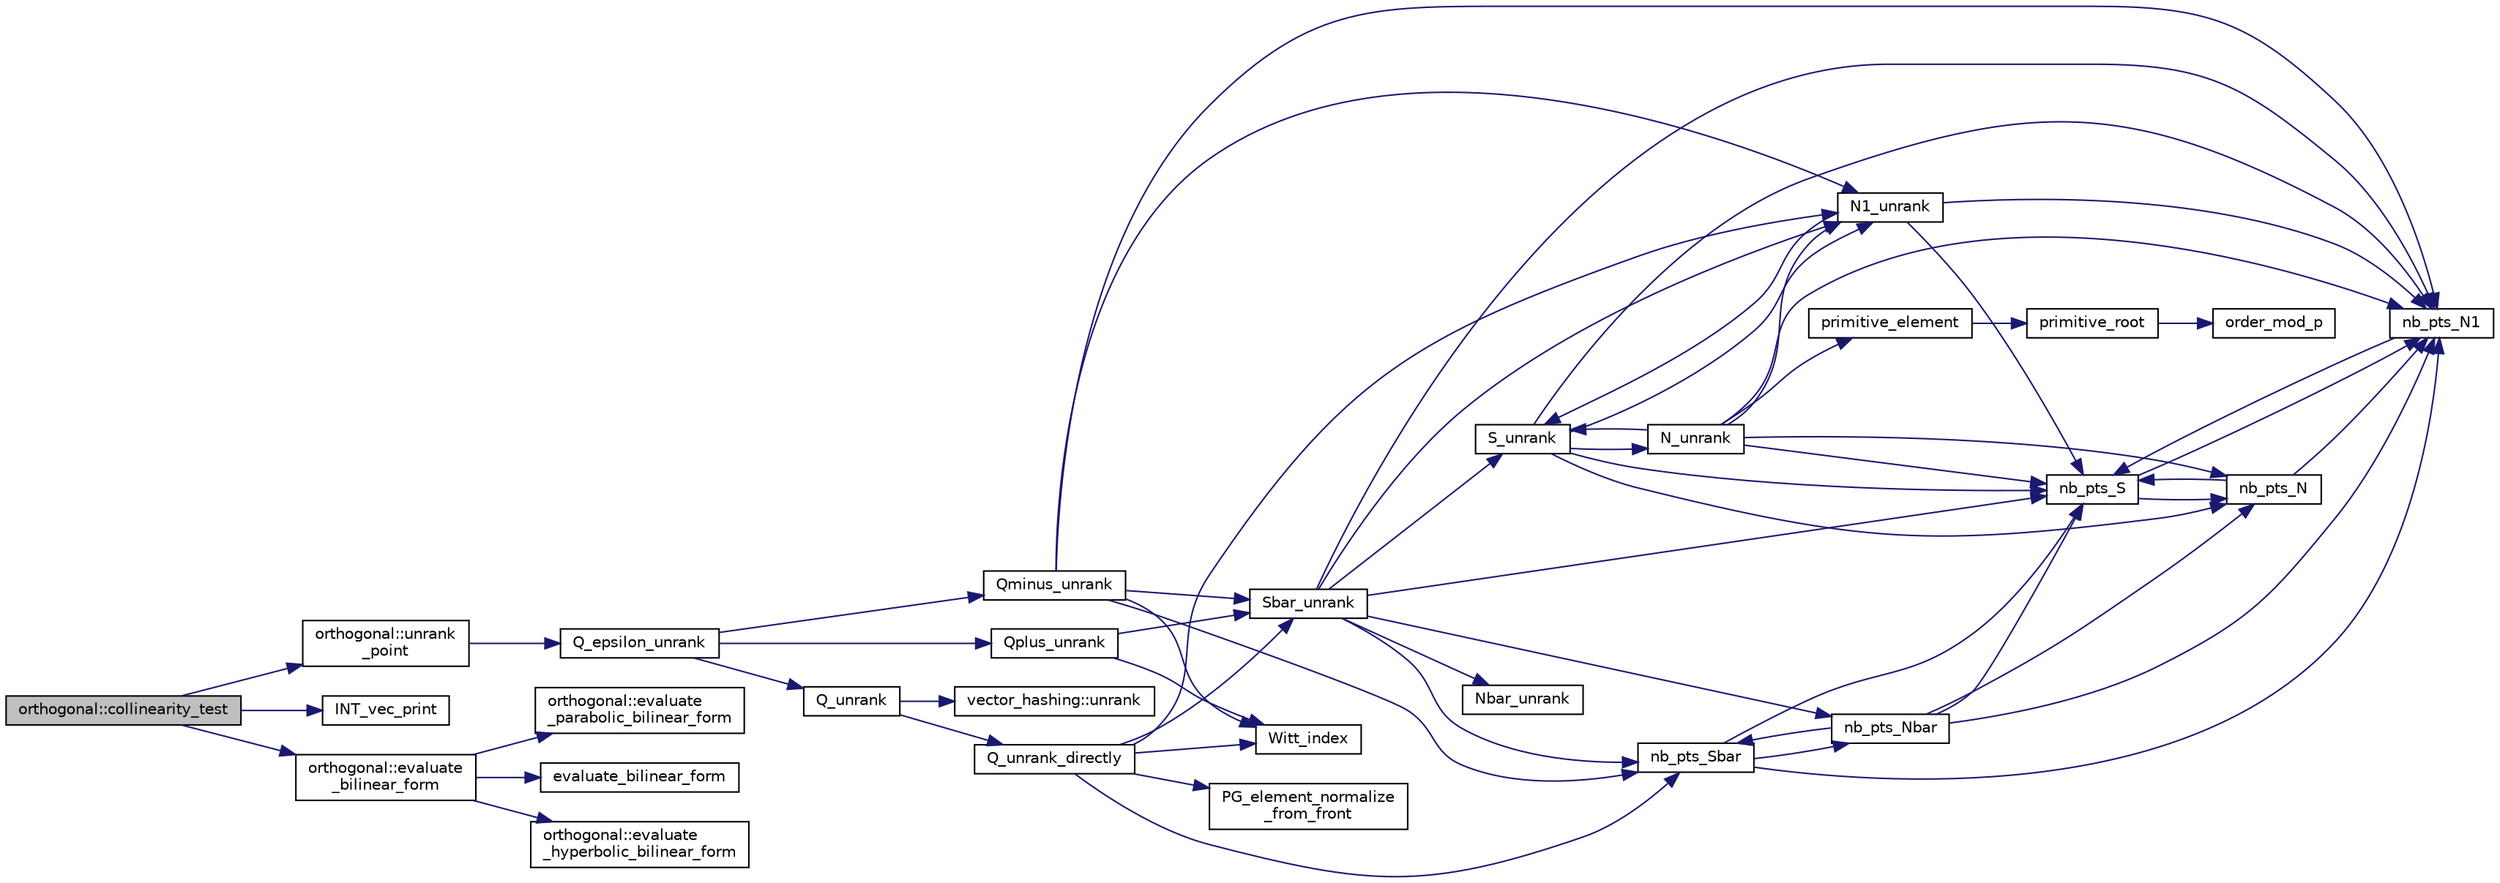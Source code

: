 digraph "orthogonal::collinearity_test"
{
  edge [fontname="Helvetica",fontsize="10",labelfontname="Helvetica",labelfontsize="10"];
  node [fontname="Helvetica",fontsize="10",shape=record];
  rankdir="LR";
  Node2915 [label="orthogonal::collinearity_test",height=0.2,width=0.4,color="black", fillcolor="grey75", style="filled", fontcolor="black"];
  Node2915 -> Node2916 [color="midnightblue",fontsize="10",style="solid",fontname="Helvetica"];
  Node2916 [label="orthogonal::unrank\l_point",height=0.2,width=0.4,color="black", fillcolor="white", style="filled",URL="$d7/daa/classorthogonal.html#ab655117100f7c66c19817b84ac5ac0a0"];
  Node2916 -> Node2917 [color="midnightblue",fontsize="10",style="solid",fontname="Helvetica"];
  Node2917 [label="Q_epsilon_unrank",height=0.2,width=0.4,color="black", fillcolor="white", style="filled",URL="$d4/d67/geometry_8h.html#af162c4d30d4a6528299e37551c353e7b"];
  Node2917 -> Node2918 [color="midnightblue",fontsize="10",style="solid",fontname="Helvetica"];
  Node2918 [label="Q_unrank",height=0.2,width=0.4,color="black", fillcolor="white", style="filled",URL="$db/da0/lib_2foundations_2geometry_2orthogonal__points_8_c.html#a6d02923d5b54ef796934e753e6f5b65b"];
  Node2918 -> Node2919 [color="midnightblue",fontsize="10",style="solid",fontname="Helvetica"];
  Node2919 [label="vector_hashing::unrank",height=0.2,width=0.4,color="black", fillcolor="white", style="filled",URL="$d8/daa/classvector__hashing.html#abbebd3a96a6d27a34b9b49af99e2ed3d"];
  Node2918 -> Node2920 [color="midnightblue",fontsize="10",style="solid",fontname="Helvetica"];
  Node2920 [label="Q_unrank_directly",height=0.2,width=0.4,color="black", fillcolor="white", style="filled",URL="$db/da0/lib_2foundations_2geometry_2orthogonal__points_8_c.html#a105e7e72249e78fcf0785c69099d90ce"];
  Node2920 -> Node2921 [color="midnightblue",fontsize="10",style="solid",fontname="Helvetica"];
  Node2921 [label="Witt_index",height=0.2,width=0.4,color="black", fillcolor="white", style="filled",URL="$db/da0/lib_2foundations_2geometry_2orthogonal__points_8_c.html#ab3483ecb9859a6758f82b5327da50534"];
  Node2920 -> Node2922 [color="midnightblue",fontsize="10",style="solid",fontname="Helvetica"];
  Node2922 [label="nb_pts_Sbar",height=0.2,width=0.4,color="black", fillcolor="white", style="filled",URL="$db/da0/lib_2foundations_2geometry_2orthogonal__points_8_c.html#a986dda26505c9934c771578b084f67cc"];
  Node2922 -> Node2923 [color="midnightblue",fontsize="10",style="solid",fontname="Helvetica"];
  Node2923 [label="nb_pts_S",height=0.2,width=0.4,color="black", fillcolor="white", style="filled",URL="$db/da0/lib_2foundations_2geometry_2orthogonal__points_8_c.html#a9bc3dec6e722644d182738102c3e04f3"];
  Node2923 -> Node2924 [color="midnightblue",fontsize="10",style="solid",fontname="Helvetica"];
  Node2924 [label="nb_pts_N",height=0.2,width=0.4,color="black", fillcolor="white", style="filled",URL="$db/da0/lib_2foundations_2geometry_2orthogonal__points_8_c.html#a93e16898c27b1d1c0a6405a7b0615ba6"];
  Node2924 -> Node2923 [color="midnightblue",fontsize="10",style="solid",fontname="Helvetica"];
  Node2924 -> Node2925 [color="midnightblue",fontsize="10",style="solid",fontname="Helvetica"];
  Node2925 [label="nb_pts_N1",height=0.2,width=0.4,color="black", fillcolor="white", style="filled",URL="$db/da0/lib_2foundations_2geometry_2orthogonal__points_8_c.html#ae0f2e1c76523db67b4ec9629ccc35bc6"];
  Node2925 -> Node2923 [color="midnightblue",fontsize="10",style="solid",fontname="Helvetica"];
  Node2923 -> Node2925 [color="midnightblue",fontsize="10",style="solid",fontname="Helvetica"];
  Node2922 -> Node2926 [color="midnightblue",fontsize="10",style="solid",fontname="Helvetica"];
  Node2926 [label="nb_pts_Nbar",height=0.2,width=0.4,color="black", fillcolor="white", style="filled",URL="$db/da0/lib_2foundations_2geometry_2orthogonal__points_8_c.html#a51b4684a176c6841fd3cd6c34c684c2c"];
  Node2926 -> Node2922 [color="midnightblue",fontsize="10",style="solid",fontname="Helvetica"];
  Node2926 -> Node2924 [color="midnightblue",fontsize="10",style="solid",fontname="Helvetica"];
  Node2926 -> Node2923 [color="midnightblue",fontsize="10",style="solid",fontname="Helvetica"];
  Node2926 -> Node2925 [color="midnightblue",fontsize="10",style="solid",fontname="Helvetica"];
  Node2922 -> Node2925 [color="midnightblue",fontsize="10",style="solid",fontname="Helvetica"];
  Node2920 -> Node2927 [color="midnightblue",fontsize="10",style="solid",fontname="Helvetica"];
  Node2927 [label="Sbar_unrank",height=0.2,width=0.4,color="black", fillcolor="white", style="filled",URL="$db/da0/lib_2foundations_2geometry_2orthogonal__points_8_c.html#a65d9b9ccfff12dd92f4f4e8360701c98"];
  Node2927 -> Node2922 [color="midnightblue",fontsize="10",style="solid",fontname="Helvetica"];
  Node2927 -> Node2923 [color="midnightblue",fontsize="10",style="solid",fontname="Helvetica"];
  Node2927 -> Node2928 [color="midnightblue",fontsize="10",style="solid",fontname="Helvetica"];
  Node2928 [label="S_unrank",height=0.2,width=0.4,color="black", fillcolor="white", style="filled",URL="$db/da0/lib_2foundations_2geometry_2orthogonal__points_8_c.html#a18964a35af25f1b4a85f4eaeb1543d92"];
  Node2928 -> Node2923 [color="midnightblue",fontsize="10",style="solid",fontname="Helvetica"];
  Node2928 -> Node2924 [color="midnightblue",fontsize="10",style="solid",fontname="Helvetica"];
  Node2928 -> Node2925 [color="midnightblue",fontsize="10",style="solid",fontname="Helvetica"];
  Node2928 -> Node2929 [color="midnightblue",fontsize="10",style="solid",fontname="Helvetica"];
  Node2929 [label="N_unrank",height=0.2,width=0.4,color="black", fillcolor="white", style="filled",URL="$db/da0/lib_2foundations_2geometry_2orthogonal__points_8_c.html#ab79724bd19da3bc1b383550113f9d7aa"];
  Node2929 -> Node2923 [color="midnightblue",fontsize="10",style="solid",fontname="Helvetica"];
  Node2929 -> Node2924 [color="midnightblue",fontsize="10",style="solid",fontname="Helvetica"];
  Node2929 -> Node2928 [color="midnightblue",fontsize="10",style="solid",fontname="Helvetica"];
  Node2929 -> Node2925 [color="midnightblue",fontsize="10",style="solid",fontname="Helvetica"];
  Node2929 -> Node2930 [color="midnightblue",fontsize="10",style="solid",fontname="Helvetica"];
  Node2930 [label="N1_unrank",height=0.2,width=0.4,color="black", fillcolor="white", style="filled",URL="$db/da0/lib_2foundations_2geometry_2orthogonal__points_8_c.html#aa9427e27f7f207c1baff3a34cc5d78cf"];
  Node2930 -> Node2923 [color="midnightblue",fontsize="10",style="solid",fontname="Helvetica"];
  Node2930 -> Node2925 [color="midnightblue",fontsize="10",style="solid",fontname="Helvetica"];
  Node2930 -> Node2928 [color="midnightblue",fontsize="10",style="solid",fontname="Helvetica"];
  Node2929 -> Node2931 [color="midnightblue",fontsize="10",style="solid",fontname="Helvetica"];
  Node2931 [label="primitive_element",height=0.2,width=0.4,color="black", fillcolor="white", style="filled",URL="$db/da0/lib_2foundations_2geometry_2orthogonal__points_8_c.html#a97350390ec02c8cd9f54751708e28768"];
  Node2931 -> Node2932 [color="midnightblue",fontsize="10",style="solid",fontname="Helvetica"];
  Node2932 [label="primitive_root",height=0.2,width=0.4,color="black", fillcolor="white", style="filled",URL="$de/dc5/algebra__and__number__theory_8h.html#a0b6f7619d12ff2c4e60b852b820b0972"];
  Node2932 -> Node2933 [color="midnightblue",fontsize="10",style="solid",fontname="Helvetica"];
  Node2933 [label="order_mod_p",height=0.2,width=0.4,color="black", fillcolor="white", style="filled",URL="$df/dda/number__theory_8_c.html#aa38aa7e68ab81726a4462995135456b2"];
  Node2928 -> Node2930 [color="midnightblue",fontsize="10",style="solid",fontname="Helvetica"];
  Node2927 -> Node2926 [color="midnightblue",fontsize="10",style="solid",fontname="Helvetica"];
  Node2927 -> Node2925 [color="midnightblue",fontsize="10",style="solid",fontname="Helvetica"];
  Node2927 -> Node2934 [color="midnightblue",fontsize="10",style="solid",fontname="Helvetica"];
  Node2934 [label="Nbar_unrank",height=0.2,width=0.4,color="black", fillcolor="white", style="filled",URL="$db/da0/lib_2foundations_2geometry_2orthogonal__points_8_c.html#ad641d8fb061c898a2c18266e263fb278"];
  Node2927 -> Node2930 [color="midnightblue",fontsize="10",style="solid",fontname="Helvetica"];
  Node2920 -> Node2935 [color="midnightblue",fontsize="10",style="solid",fontname="Helvetica"];
  Node2935 [label="PG_element_normalize\l_from_front",height=0.2,width=0.4,color="black", fillcolor="white", style="filled",URL="$d4/d67/geometry_8h.html#af675caf5f9975573455c8d93cb56bf95"];
  Node2920 -> Node2930 [color="midnightblue",fontsize="10",style="solid",fontname="Helvetica"];
  Node2917 -> Node2936 [color="midnightblue",fontsize="10",style="solid",fontname="Helvetica"];
  Node2936 [label="Qplus_unrank",height=0.2,width=0.4,color="black", fillcolor="white", style="filled",URL="$db/da0/lib_2foundations_2geometry_2orthogonal__points_8_c.html#ad50512edd586919700e033744b4a03c8"];
  Node2936 -> Node2921 [color="midnightblue",fontsize="10",style="solid",fontname="Helvetica"];
  Node2936 -> Node2927 [color="midnightblue",fontsize="10",style="solid",fontname="Helvetica"];
  Node2917 -> Node2937 [color="midnightblue",fontsize="10",style="solid",fontname="Helvetica"];
  Node2937 [label="Qminus_unrank",height=0.2,width=0.4,color="black", fillcolor="white", style="filled",URL="$db/da0/lib_2foundations_2geometry_2orthogonal__points_8_c.html#ac2dd18f435ab479095b836a483c12c7d"];
  Node2937 -> Node2921 [color="midnightblue",fontsize="10",style="solid",fontname="Helvetica"];
  Node2937 -> Node2922 [color="midnightblue",fontsize="10",style="solid",fontname="Helvetica"];
  Node2937 -> Node2927 [color="midnightblue",fontsize="10",style="solid",fontname="Helvetica"];
  Node2937 -> Node2925 [color="midnightblue",fontsize="10",style="solid",fontname="Helvetica"];
  Node2937 -> Node2930 [color="midnightblue",fontsize="10",style="solid",fontname="Helvetica"];
  Node2915 -> Node2938 [color="midnightblue",fontsize="10",style="solid",fontname="Helvetica"];
  Node2938 [label="INT_vec_print",height=0.2,width=0.4,color="black", fillcolor="white", style="filled",URL="$df/dbf/sajeeb_8_c.html#a79a5901af0b47dd0d694109543c027fe"];
  Node2915 -> Node2939 [color="midnightblue",fontsize="10",style="solid",fontname="Helvetica"];
  Node2939 [label="orthogonal::evaluate\l_bilinear_form",height=0.2,width=0.4,color="black", fillcolor="white", style="filled",URL="$d7/daa/classorthogonal.html#a1cb22ce04ab60e22852f610ec3fe5c98"];
  Node2939 -> Node2940 [color="midnightblue",fontsize="10",style="solid",fontname="Helvetica"];
  Node2940 [label="orthogonal::evaluate\l_hyperbolic_bilinear_form",height=0.2,width=0.4,color="black", fillcolor="white", style="filled",URL="$d7/daa/classorthogonal.html#a839dc01b1c59a23b054ccf70c00cc9c9"];
  Node2939 -> Node2941 [color="midnightblue",fontsize="10",style="solid",fontname="Helvetica"];
  Node2941 [label="orthogonal::evaluate\l_parabolic_bilinear_form",height=0.2,width=0.4,color="black", fillcolor="white", style="filled",URL="$d7/daa/classorthogonal.html#a8ee79da4c853cd384a0028cbebbbe0ee"];
  Node2939 -> Node2942 [color="midnightblue",fontsize="10",style="solid",fontname="Helvetica"];
  Node2942 [label="evaluate_bilinear_form",height=0.2,width=0.4,color="black", fillcolor="white", style="filled",URL="$d4/d67/geometry_8h.html#ab6f6bfa144b4d2700e3ed27497d83d5f"];
}
